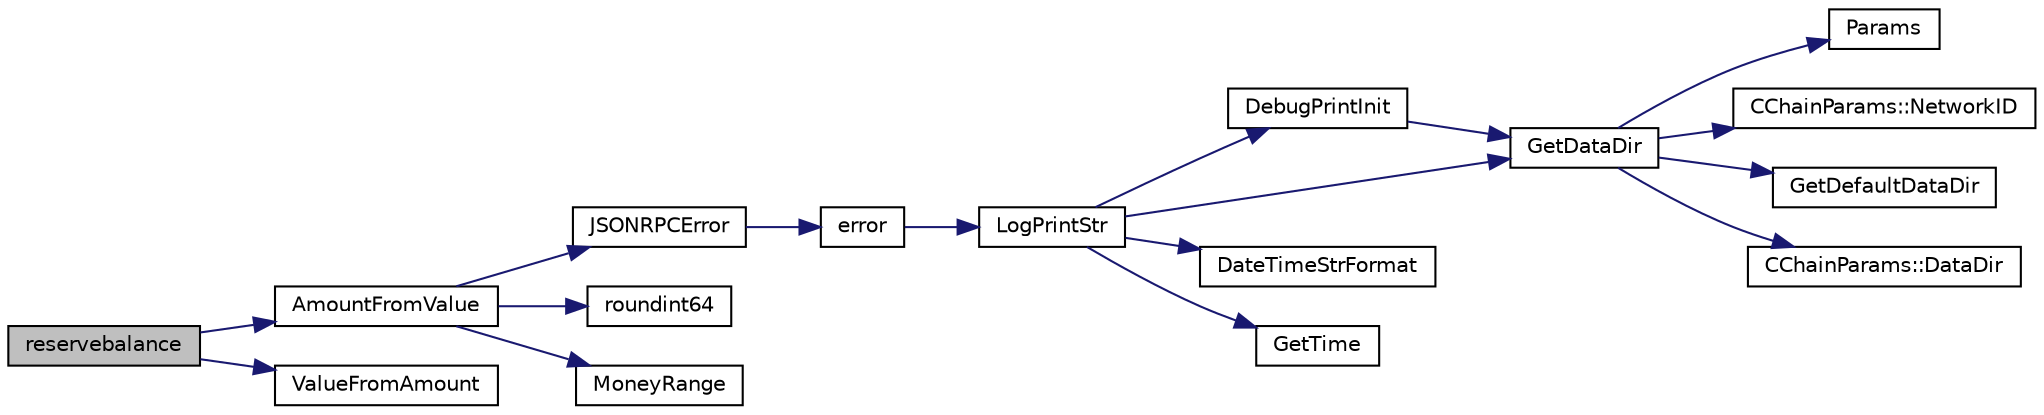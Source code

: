 digraph "reservebalance"
{
  edge [fontname="Helvetica",fontsize="10",labelfontname="Helvetica",labelfontsize="10"];
  node [fontname="Helvetica",fontsize="10",shape=record];
  rankdir="LR";
  Node1386 [label="reservebalance",height=0.2,width=0.4,color="black", fillcolor="grey75", style="filled", fontcolor="black"];
  Node1386 -> Node1387 [color="midnightblue",fontsize="10",style="solid",fontname="Helvetica"];
  Node1387 [label="AmountFromValue",height=0.2,width=0.4,color="black", fillcolor="white", style="filled",URL="$d6/d76/rpcserver_8cpp.html#a24a3c6bbc75f2c852a8e7a00df4b2970"];
  Node1387 -> Node1388 [color="midnightblue",fontsize="10",style="solid",fontname="Helvetica"];
  Node1388 [label="JSONRPCError",height=0.2,width=0.4,color="black", fillcolor="white", style="filled",URL="$d2/d30/rpcprotocol_8cpp.html#a17b1bb111ab339efc951929834766039"];
  Node1388 -> Node1389 [color="midnightblue",fontsize="10",style="solid",fontname="Helvetica"];
  Node1389 [label="error",height=0.2,width=0.4,color="black", fillcolor="white", style="filled",URL="$d8/d3c/util_8h.html#af8985880cf4ef26df0a5aa2ffcb76662"];
  Node1389 -> Node1390 [color="midnightblue",fontsize="10",style="solid",fontname="Helvetica"];
  Node1390 [label="LogPrintStr",height=0.2,width=0.4,color="black", fillcolor="white", style="filled",URL="$d8/d3c/util_8h.html#afd4c3002b2797c0560adddb6af3ca1da"];
  Node1390 -> Node1391 [color="midnightblue",fontsize="10",style="solid",fontname="Helvetica"];
  Node1391 [label="DebugPrintInit",height=0.2,width=0.4,color="black", fillcolor="white", style="filled",URL="$df/d2d/util_8cpp.html#a751ff5f21d880737811136b5e0bcea12"];
  Node1391 -> Node1392 [color="midnightblue",fontsize="10",style="solid",fontname="Helvetica"];
  Node1392 [label="GetDataDir",height=0.2,width=0.4,color="black", fillcolor="white", style="filled",URL="$df/d2d/util_8cpp.html#ab83866a054745d4b30a3948a1b44beba"];
  Node1392 -> Node1393 [color="midnightblue",fontsize="10",style="solid",fontname="Helvetica"];
  Node1393 [label="Params",height=0.2,width=0.4,color="black", fillcolor="white", style="filled",URL="$df/dbf/chainparams_8cpp.html#ace5c5b706d71a324a417dd2db394fd4a",tooltip="Return the currently selected parameters. "];
  Node1392 -> Node1394 [color="midnightblue",fontsize="10",style="solid",fontname="Helvetica"];
  Node1394 [label="CChainParams::NetworkID",height=0.2,width=0.4,color="black", fillcolor="white", style="filled",URL="$d1/d4f/class_c_chain_params.html#a90dc493ec0c0325c98c3ac06eb99862b"];
  Node1392 -> Node1395 [color="midnightblue",fontsize="10",style="solid",fontname="Helvetica"];
  Node1395 [label="GetDefaultDataDir",height=0.2,width=0.4,color="black", fillcolor="white", style="filled",URL="$df/d2d/util_8cpp.html#ab272995de020a3bcbf743be630e485c6"];
  Node1392 -> Node1396 [color="midnightblue",fontsize="10",style="solid",fontname="Helvetica"];
  Node1396 [label="CChainParams::DataDir",height=0.2,width=0.4,color="black", fillcolor="white", style="filled",URL="$d1/d4f/class_c_chain_params.html#a959488b5d8e6fe62857940b831d73a78"];
  Node1390 -> Node1392 [color="midnightblue",fontsize="10",style="solid",fontname="Helvetica"];
  Node1390 -> Node1397 [color="midnightblue",fontsize="10",style="solid",fontname="Helvetica"];
  Node1397 [label="DateTimeStrFormat",height=0.2,width=0.4,color="black", fillcolor="white", style="filled",URL="$df/d2d/util_8cpp.html#a749bc6776c8ec72d7c5e4dea56aee415"];
  Node1390 -> Node1398 [color="midnightblue",fontsize="10",style="solid",fontname="Helvetica"];
  Node1398 [label="GetTime",height=0.2,width=0.4,color="black", fillcolor="white", style="filled",URL="$df/d2d/util_8cpp.html#a46fac5fba8ba905b5f9acb364f5d8c6f"];
  Node1387 -> Node1399 [color="midnightblue",fontsize="10",style="solid",fontname="Helvetica"];
  Node1399 [label="roundint64",height=0.2,width=0.4,color="black", fillcolor="white", style="filled",URL="$d8/d3c/util_8h.html#a27346c9c6df4174d2fa64b798b98eff5"];
  Node1387 -> Node1400 [color="midnightblue",fontsize="10",style="solid",fontname="Helvetica"];
  Node1400 [label="MoneyRange",height=0.2,width=0.4,color="black", fillcolor="white", style="filled",URL="$dd/d2f/amount_8h.html#a12db56a9a1c931941f0943ecbb278aae"];
  Node1386 -> Node1401 [color="midnightblue",fontsize="10",style="solid",fontname="Helvetica"];
  Node1401 [label="ValueFromAmount",height=0.2,width=0.4,color="black", fillcolor="white", style="filled",URL="$d6/d76/rpcserver_8cpp.html#a577ce17add6d7e837a6e0653f8c048a1"];
}
